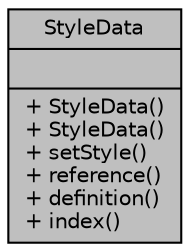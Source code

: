 digraph "StyleData"
{
 // LATEX_PDF_SIZE
  edge [fontname="Helvetica",fontsize="10",labelfontname="Helvetica",labelfontsize="10"];
  node [fontname="Helvetica",fontsize="10",shape=record];
  Node1 [label="{StyleData\n||+ StyleData()\l+ StyleData()\l+ setStyle()\l+ reference()\l+ definition()\l+ index()\l}",height=0.2,width=0.4,color="black", fillcolor="grey75", style="filled", fontcolor="black",tooltip=" "];
}
